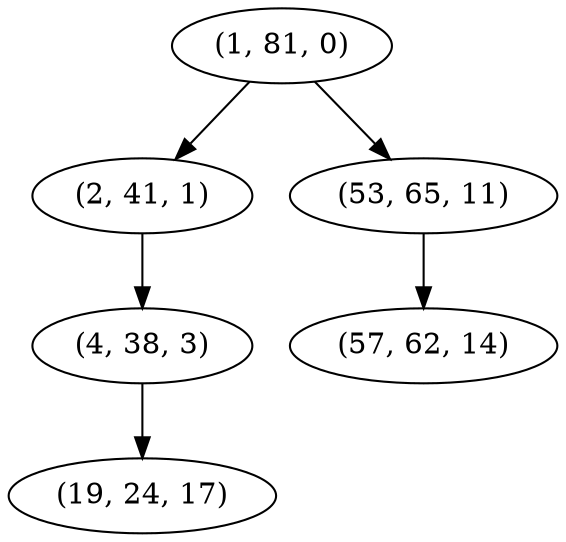 digraph tree {
    "(1, 81, 0)";
    "(2, 41, 1)";
    "(4, 38, 3)";
    "(19, 24, 17)";
    "(53, 65, 11)";
    "(57, 62, 14)";
    "(1, 81, 0)" -> "(2, 41, 1)";
    "(1, 81, 0)" -> "(53, 65, 11)";
    "(2, 41, 1)" -> "(4, 38, 3)";
    "(4, 38, 3)" -> "(19, 24, 17)";
    "(53, 65, 11)" -> "(57, 62, 14)";
}
